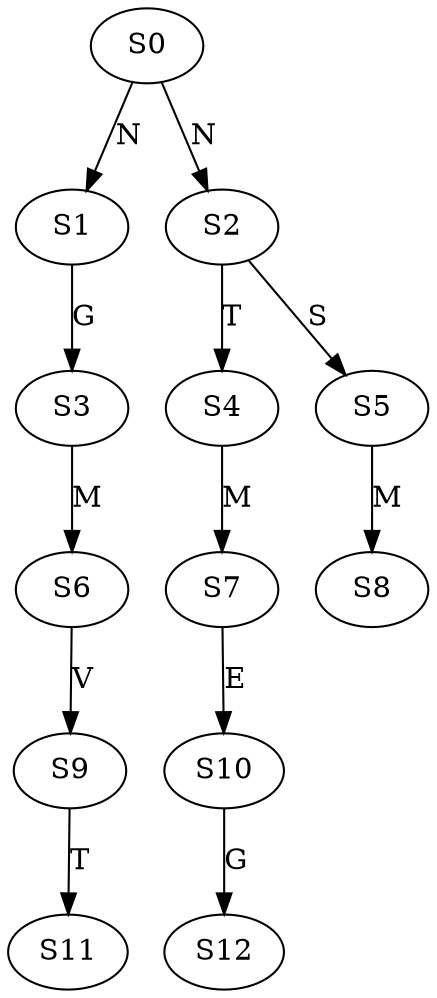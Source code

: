 strict digraph  {
	S0 -> S1 [ label = N ];
	S0 -> S2 [ label = N ];
	S1 -> S3 [ label = G ];
	S2 -> S4 [ label = T ];
	S2 -> S5 [ label = S ];
	S3 -> S6 [ label = M ];
	S4 -> S7 [ label = M ];
	S5 -> S8 [ label = M ];
	S6 -> S9 [ label = V ];
	S7 -> S10 [ label = E ];
	S9 -> S11 [ label = T ];
	S10 -> S12 [ label = G ];
}
